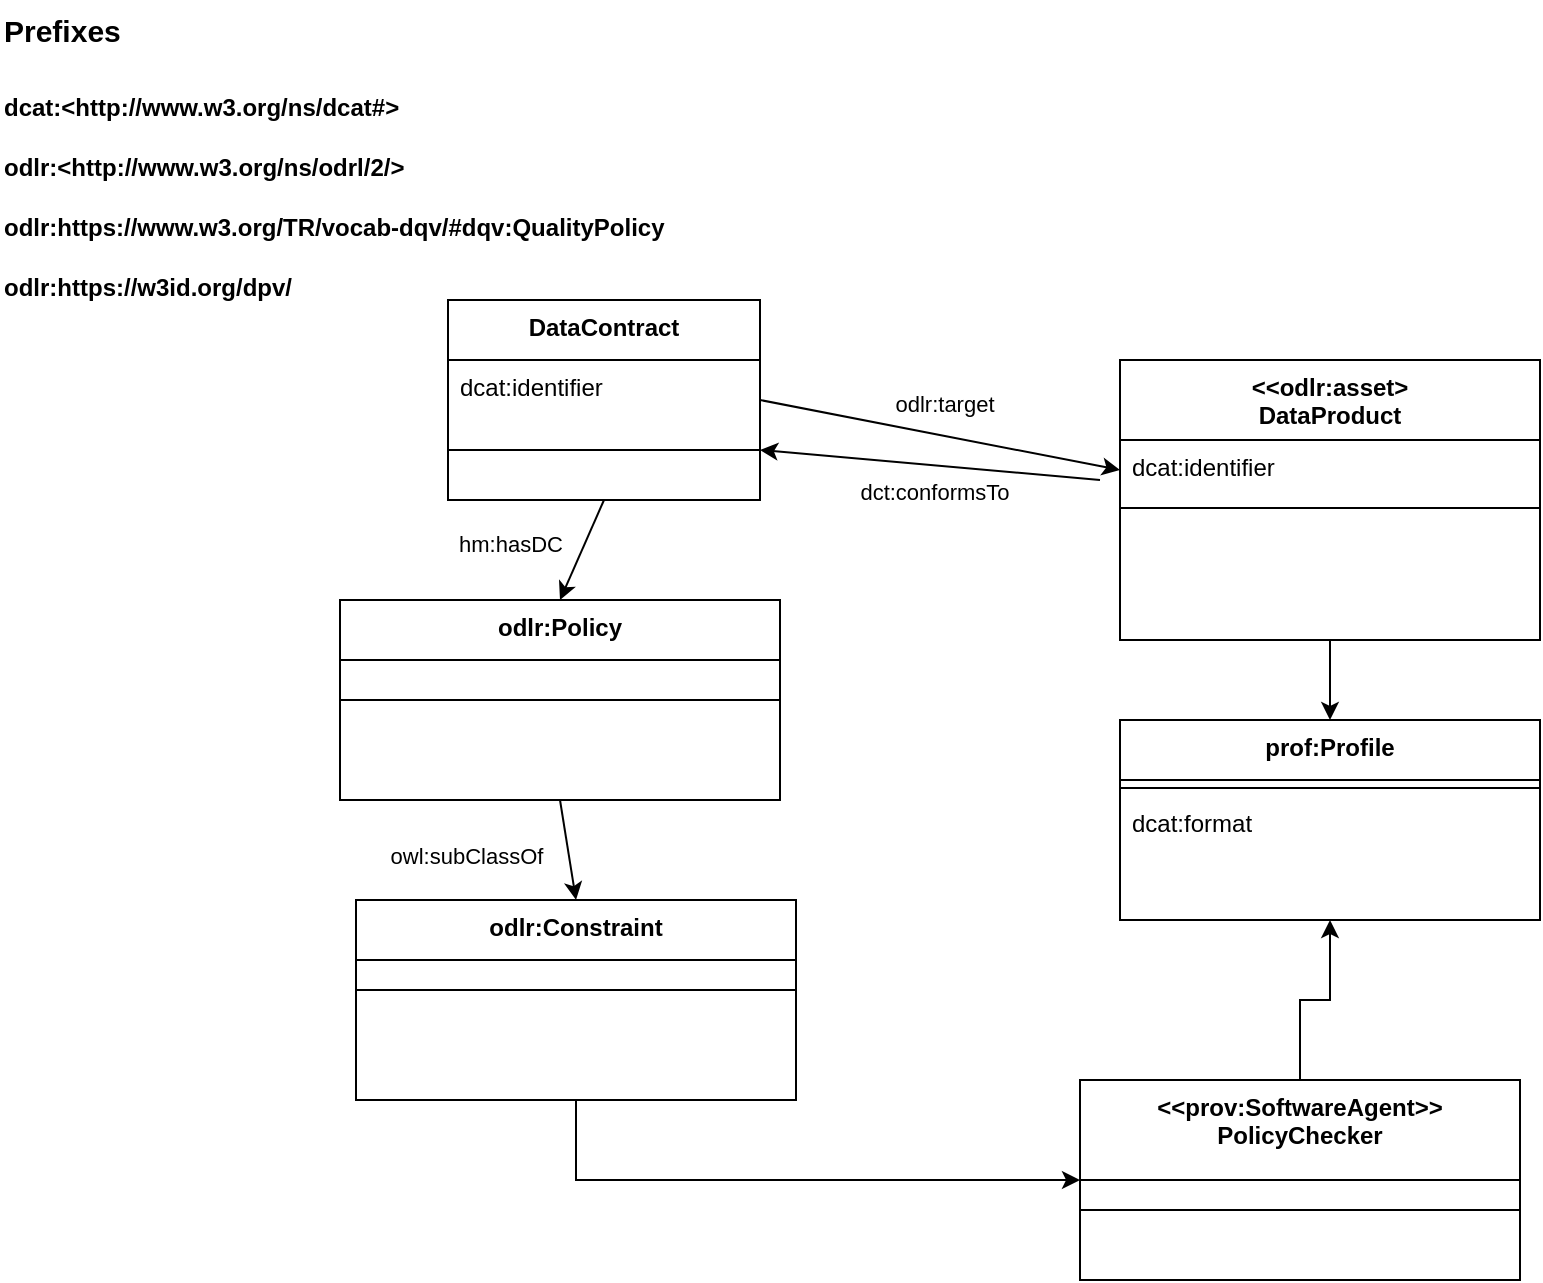 <mxfile version="24.2.5" type="google">
  <diagram id="C5RBs43oDa-KdzZeNtuy" name="Page-1">
    <mxGraphModel grid="1" page="1" gridSize="10" guides="1" tooltips="1" connect="1" arrows="1" fold="1" pageScale="1" pageWidth="827" pageHeight="1169" math="0" shadow="0">
      <root>
        <mxCell id="WIyWlLk6GJQsqaUBKTNV-0" />
        <mxCell id="WIyWlLk6GJQsqaUBKTNV-1" parent="WIyWlLk6GJQsqaUBKTNV-0" />
        <mxCell id="CNy2mxxjlXtY3Llzxs05-3" style="edgeStyle=orthogonalEdgeStyle;rounded=0;orthogonalLoop=1;jettySize=auto;html=1;exitX=0.5;exitY=1;exitDx=0;exitDy=0;entryX=0.5;entryY=0;entryDx=0;entryDy=0;" edge="1" parent="WIyWlLk6GJQsqaUBKTNV-1" source="c0VZ9kgmCvr3VRAPLb1D-1" target="c0VZ9kgmCvr3VRAPLb1D-79">
          <mxGeometry relative="1" as="geometry" />
        </mxCell>
        <mxCell id="c0VZ9kgmCvr3VRAPLb1D-1" value="&lt;&lt;odlr:asset&gt;&#xa;DataProduct" style="swimlane;fontStyle=1;align=center;verticalAlign=top;childLayout=stackLayout;horizontal=1;startSize=40;horizontalStack=0;resizeParent=1;resizeLast=0;collapsible=1;marginBottom=0;rounded=0;shadow=0;strokeWidth=1;" vertex="1" parent="WIyWlLk6GJQsqaUBKTNV-1">
          <mxGeometry x="580" y="190" width="210" height="140" as="geometry">
            <mxRectangle x="130" y="380" width="160" height="26" as="alternateBounds" />
          </mxGeometry>
        </mxCell>
        <mxCell id="c0VZ9kgmCvr3VRAPLb1D-3" value="dcat:identifier" style="text;align=left;verticalAlign=top;spacingLeft=4;spacingRight=4;overflow=hidden;rotatable=0;points=[[0,0.5],[1,0.5]];portConstraint=eastwest;rounded=0;shadow=0;html=0;" vertex="1" parent="c0VZ9kgmCvr3VRAPLb1D-1">
          <mxGeometry y="40" width="210" height="30" as="geometry" />
        </mxCell>
        <mxCell id="c0VZ9kgmCvr3VRAPLb1D-4" value="" style="line;html=1;strokeWidth=1;align=left;verticalAlign=middle;spacingTop=-1;spacingLeft=3;spacingRight=3;rotatable=0;labelPosition=right;points=[];portConstraint=eastwest;" vertex="1" parent="c0VZ9kgmCvr3VRAPLb1D-1">
          <mxGeometry y="70" width="210" height="8" as="geometry" />
        </mxCell>
        <UserObject label="dcat:&lt;http://www.w3.org/ns/dcat#&gt;" link="dcat:&#xa;&lt;http://www.w3.org/ns/dcat#&gt;" id="c0VZ9kgmCvr3VRAPLb1D-9">
          <mxCell style="text;whiteSpace=wrap;fontStyle=1" vertex="1" parent="WIyWlLk6GJQsqaUBKTNV-1">
            <mxGeometry x="20" y="50" width="260" height="50" as="geometry" />
          </mxCell>
        </UserObject>
        <UserObject label="Prefixes" link="dcat:&#xa;&lt;http://www.w3.org/ns/dcat#&gt;" id="c0VZ9kgmCvr3VRAPLb1D-10">
          <mxCell style="text;whiteSpace=wrap;fontStyle=1;fontSize=15;" vertex="1" parent="WIyWlLk6GJQsqaUBKTNV-1">
            <mxGeometry x="20" y="10" width="260" height="50" as="geometry" />
          </mxCell>
        </UserObject>
        <mxCell id="c0VZ9kgmCvr3VRAPLb1D-11" value="DataContract" style="swimlane;fontStyle=1;align=center;verticalAlign=top;childLayout=stackLayout;horizontal=1;startSize=30;horizontalStack=0;resizeParent=1;resizeLast=0;collapsible=1;marginBottom=0;rounded=0;shadow=0;strokeWidth=1;" vertex="1" parent="WIyWlLk6GJQsqaUBKTNV-1">
          <mxGeometry x="244" y="160" width="156" height="100" as="geometry">
            <mxRectangle x="130" y="380" width="160" height="26" as="alternateBounds" />
          </mxGeometry>
        </mxCell>
        <mxCell id="c0VZ9kgmCvr3VRAPLb1D-47" value="dcat:identifier" style="text;align=left;verticalAlign=top;spacingLeft=4;spacingRight=4;overflow=hidden;rotatable=0;points=[[0,0.5],[1,0.5]];portConstraint=eastwest;rounded=0;shadow=0;html=0;" vertex="1" parent="c0VZ9kgmCvr3VRAPLb1D-11">
          <mxGeometry y="30" width="156" height="20" as="geometry" />
        </mxCell>
        <mxCell id="c0VZ9kgmCvr3VRAPLb1D-14" value="" style="line;html=1;strokeWidth=1;align=left;verticalAlign=middle;spacingTop=-1;spacingLeft=3;spacingRight=3;rotatable=0;labelPosition=right;points=[];portConstraint=eastwest;" vertex="1" parent="c0VZ9kgmCvr3VRAPLb1D-11">
          <mxGeometry y="50" width="156" height="50" as="geometry" />
        </mxCell>
        <UserObject label="odlr:&lt;http://www.w3.org/ns/odrl/2/&gt;" link="&lt;http://www.w3.org/ns/odrl/2/&gt;" id="c0VZ9kgmCvr3VRAPLb1D-16">
          <mxCell style="text;whiteSpace=wrap;fontStyle=1" vertex="1" parent="WIyWlLk6GJQsqaUBKTNV-1">
            <mxGeometry x="20" y="80" width="220" height="40" as="geometry" />
          </mxCell>
        </UserObject>
        <mxCell id="c0VZ9kgmCvr3VRAPLb1D-17" value="" style="endArrow=classic;html=1;rounded=0;entryX=1;entryY=0.75;entryDx=0;entryDy=0;" edge="1" parent="WIyWlLk6GJQsqaUBKTNV-1" target="c0VZ9kgmCvr3VRAPLb1D-11">
          <mxGeometry width="50" height="50" relative="1" as="geometry">
            <mxPoint x="570" y="250" as="sourcePoint" />
            <mxPoint x="530" y="295" as="targetPoint" />
          </mxGeometry>
        </mxCell>
        <mxCell id="c0VZ9kgmCvr3VRAPLb1D-18" value="dct:conformsTo" style="edgeLabel;html=1;align=center;verticalAlign=middle;resizable=0;points=[];" connectable="0" vertex="1" parent="c0VZ9kgmCvr3VRAPLb1D-17">
          <mxGeometry x="0.025" y="-3" relative="1" as="geometry">
            <mxPoint x="4" y="16" as="offset" />
          </mxGeometry>
        </mxCell>
        <mxCell id="c0VZ9kgmCvr3VRAPLb1D-19" value="odlr:Policy" style="swimlane;fontStyle=1;align=center;verticalAlign=top;childLayout=stackLayout;horizontal=1;startSize=30;horizontalStack=0;resizeParent=1;resizeLast=0;collapsible=1;marginBottom=0;rounded=0;shadow=0;strokeWidth=1;" vertex="1" parent="WIyWlLk6GJQsqaUBKTNV-1">
          <mxGeometry x="190" y="310" width="220" height="100" as="geometry">
            <mxRectangle x="130" y="380" width="160" height="26" as="alternateBounds" />
          </mxGeometry>
        </mxCell>
        <mxCell id="c0VZ9kgmCvr3VRAPLb1D-21" value="" style="line;html=1;strokeWidth=1;align=left;verticalAlign=middle;spacingTop=-1;spacingLeft=3;spacingRight=3;rotatable=0;labelPosition=right;points=[];portConstraint=eastwest;" vertex="1" parent="c0VZ9kgmCvr3VRAPLb1D-19">
          <mxGeometry y="30" width="220" height="40" as="geometry" />
        </mxCell>
        <mxCell id="c0VZ9kgmCvr3VRAPLb1D-22" value="" style="endArrow=classic;html=1;rounded=0;exitX=0.5;exitY=1;exitDx=0;exitDy=0;entryX=0.5;entryY=0;entryDx=0;entryDy=0;" edge="1" parent="WIyWlLk6GJQsqaUBKTNV-1" source="c0VZ9kgmCvr3VRAPLb1D-11" target="c0VZ9kgmCvr3VRAPLb1D-19">
          <mxGeometry width="50" height="50" relative="1" as="geometry">
            <mxPoint x="550" y="365" as="sourcePoint" />
            <mxPoint x="410" y="295" as="targetPoint" />
          </mxGeometry>
        </mxCell>
        <mxCell id="c0VZ9kgmCvr3VRAPLb1D-23" value="hm:hasDC" style="edgeLabel;html=1;align=center;verticalAlign=middle;resizable=0;points=[];" connectable="0" vertex="1" parent="c0VZ9kgmCvr3VRAPLb1D-22">
          <mxGeometry x="0.025" y="-3" relative="1" as="geometry">
            <mxPoint x="-33" y="-3" as="offset" />
          </mxGeometry>
        </mxCell>
        <UserObject label="odlr:https://www.w3.org/TR/vocab-dqv/#dqv:QualityPolicy" link="&lt;http://www.w3.org/ns/odrl/2/&gt;" id="c0VZ9kgmCvr3VRAPLb1D-27">
          <mxCell style="text;whiteSpace=wrap;fontStyle=1" vertex="1" parent="WIyWlLk6GJQsqaUBKTNV-1">
            <mxGeometry x="20" y="110" width="380" height="40" as="geometry" />
          </mxCell>
        </UserObject>
        <mxCell id="c0VZ9kgmCvr3VRAPLb1D-33" value="" style="endArrow=classic;html=1;rounded=0;exitX=0.5;exitY=1;exitDx=0;exitDy=0;entryX=0.5;entryY=0;entryDx=0;entryDy=0;" edge="1" parent="WIyWlLk6GJQsqaUBKTNV-1" source="c0VZ9kgmCvr3VRAPLb1D-19" target="c0VZ9kgmCvr3VRAPLb1D-61">
          <mxGeometry width="50" height="50" relative="1" as="geometry">
            <mxPoint x="260" y="560" as="sourcePoint" />
            <mxPoint x="308" y="430" as="targetPoint" />
          </mxGeometry>
        </mxCell>
        <mxCell id="c0VZ9kgmCvr3VRAPLb1D-34" value="owl:subClassOf" style="edgeLabel;html=1;align=center;verticalAlign=middle;resizable=0;points=[];" connectable="0" vertex="1" parent="c0VZ9kgmCvr3VRAPLb1D-33">
          <mxGeometry x="-0.213" y="2" relative="1" as="geometry">
            <mxPoint x="-52" y="8" as="offset" />
          </mxGeometry>
        </mxCell>
        <UserObject label="odlr:https://w3id.org/dpv/" link="&lt;http://www.w3.org/ns/odrl/2/&gt;" id="c0VZ9kgmCvr3VRAPLb1D-37">
          <mxCell style="text;whiteSpace=wrap;fontStyle=1" vertex="1" parent="WIyWlLk6GJQsqaUBKTNV-1">
            <mxGeometry x="20" y="140" width="380" height="40" as="geometry" />
          </mxCell>
        </UserObject>
        <mxCell id="c0VZ9kgmCvr3VRAPLb1D-44" value="" style="endArrow=classic;html=1;rounded=0;entryX=0;entryY=0.5;entryDx=0;entryDy=0;exitX=1;exitY=0.5;exitDx=0;exitDy=0;" edge="1" parent="WIyWlLk6GJQsqaUBKTNV-1" source="c0VZ9kgmCvr3VRAPLb1D-11" target="c0VZ9kgmCvr3VRAPLb1D-3">
          <mxGeometry width="50" height="50" relative="1" as="geometry">
            <mxPoint x="520" y="260" as="sourcePoint" />
            <mxPoint x="620" y="255" as="targetPoint" />
          </mxGeometry>
        </mxCell>
        <mxCell id="c0VZ9kgmCvr3VRAPLb1D-46" value="odlr:target" style="edgeLabel;html=1;align=center;verticalAlign=middle;resizable=0;points=[];" connectable="0" vertex="1" parent="c0VZ9kgmCvr3VRAPLb1D-44">
          <mxGeometry x="0.058" y="-1" relative="1" as="geometry">
            <mxPoint x="-3" y="-18" as="offset" />
          </mxGeometry>
        </mxCell>
        <mxCell id="CNy2mxxjlXtY3Llzxs05-7" style="edgeStyle=orthogonalEdgeStyle;rounded=0;orthogonalLoop=1;jettySize=auto;html=1;exitX=0.5;exitY=1;exitDx=0;exitDy=0;entryX=0;entryY=0.5;entryDx=0;entryDy=0;" edge="1" parent="WIyWlLk6GJQsqaUBKTNV-1" source="c0VZ9kgmCvr3VRAPLb1D-61" target="CNy2mxxjlXtY3Llzxs05-5">
          <mxGeometry relative="1" as="geometry" />
        </mxCell>
        <mxCell id="c0VZ9kgmCvr3VRAPLb1D-61" value="odlr:Constraint" style="swimlane;fontStyle=1;align=center;verticalAlign=top;childLayout=stackLayout;horizontal=1;startSize=30;horizontalStack=0;resizeParent=1;resizeLast=0;collapsible=1;marginBottom=0;rounded=0;shadow=0;strokeWidth=1;" vertex="1" parent="WIyWlLk6GJQsqaUBKTNV-1">
          <mxGeometry x="198" y="460" width="220" height="100" as="geometry">
            <mxRectangle x="130" y="380" width="160" height="26" as="alternateBounds" />
          </mxGeometry>
        </mxCell>
        <mxCell id="c0VZ9kgmCvr3VRAPLb1D-62" value="" style="line;html=1;strokeWidth=1;align=left;verticalAlign=middle;spacingTop=-1;spacingLeft=3;spacingRight=3;rotatable=0;labelPosition=right;points=[];portConstraint=eastwest;" vertex="1" parent="c0VZ9kgmCvr3VRAPLb1D-61">
          <mxGeometry y="30" width="220" height="30" as="geometry" />
        </mxCell>
        <mxCell id="c0VZ9kgmCvr3VRAPLb1D-79" value="prof:Profile" style="swimlane;fontStyle=1;align=center;verticalAlign=top;childLayout=stackLayout;horizontal=1;startSize=30;horizontalStack=0;resizeParent=1;resizeLast=0;collapsible=1;marginBottom=0;rounded=0;shadow=0;strokeWidth=1;" vertex="1" parent="WIyWlLk6GJQsqaUBKTNV-1">
          <mxGeometry x="580" y="370" width="210" height="100" as="geometry">
            <mxRectangle x="130" y="380" width="160" height="26" as="alternateBounds" />
          </mxGeometry>
        </mxCell>
        <mxCell id="c0VZ9kgmCvr3VRAPLb1D-83" value="" style="line;html=1;strokeWidth=1;align=left;verticalAlign=middle;spacingTop=-1;spacingLeft=3;spacingRight=3;rotatable=0;labelPosition=right;points=[];portConstraint=eastwest;" vertex="1" parent="c0VZ9kgmCvr3VRAPLb1D-79">
          <mxGeometry y="30" width="210" height="8" as="geometry" />
        </mxCell>
        <mxCell id="c0VZ9kgmCvr3VRAPLb1D-82" value="dcat:format" style="text;align=left;verticalAlign=top;spacingLeft=4;spacingRight=4;overflow=hidden;rotatable=0;points=[[0,0.5],[1,0.5]];portConstraint=eastwest;" vertex="1" parent="c0VZ9kgmCvr3VRAPLb1D-79">
          <mxGeometry y="38" width="210" height="30" as="geometry" />
        </mxCell>
        <mxCell id="CNy2mxxjlXtY3Llzxs05-8" style="edgeStyle=orthogonalEdgeStyle;rounded=0;orthogonalLoop=1;jettySize=auto;html=1;entryX=0.5;entryY=1;entryDx=0;entryDy=0;" edge="1" parent="WIyWlLk6GJQsqaUBKTNV-1" source="CNy2mxxjlXtY3Llzxs05-5" target="c0VZ9kgmCvr3VRAPLb1D-79">
          <mxGeometry relative="1" as="geometry">
            <mxPoint x="670" y="440" as="targetPoint" />
          </mxGeometry>
        </mxCell>
        <mxCell id="CNy2mxxjlXtY3Llzxs05-5" value="&lt;&lt;prov:SoftwareAgent&gt;&gt;&#xa;PolicyChecker" style="swimlane;fontStyle=1;align=center;verticalAlign=top;childLayout=stackLayout;horizontal=1;startSize=50;horizontalStack=0;resizeParent=1;resizeLast=0;collapsible=1;marginBottom=0;rounded=0;shadow=0;strokeWidth=1;" vertex="1" parent="WIyWlLk6GJQsqaUBKTNV-1">
          <mxGeometry x="560" y="550" width="220" height="100" as="geometry">
            <mxRectangle x="130" y="380" width="160" height="26" as="alternateBounds" />
          </mxGeometry>
        </mxCell>
        <mxCell id="CNy2mxxjlXtY3Llzxs05-6" value="" style="line;html=1;strokeWidth=1;align=left;verticalAlign=middle;spacingTop=-1;spacingLeft=3;spacingRight=3;rotatable=0;labelPosition=right;points=[];portConstraint=eastwest;" vertex="1" parent="CNy2mxxjlXtY3Llzxs05-5">
          <mxGeometry y="50" width="220" height="30" as="geometry" />
        </mxCell>
      </root>
    </mxGraphModel>
  </diagram>
</mxfile>
